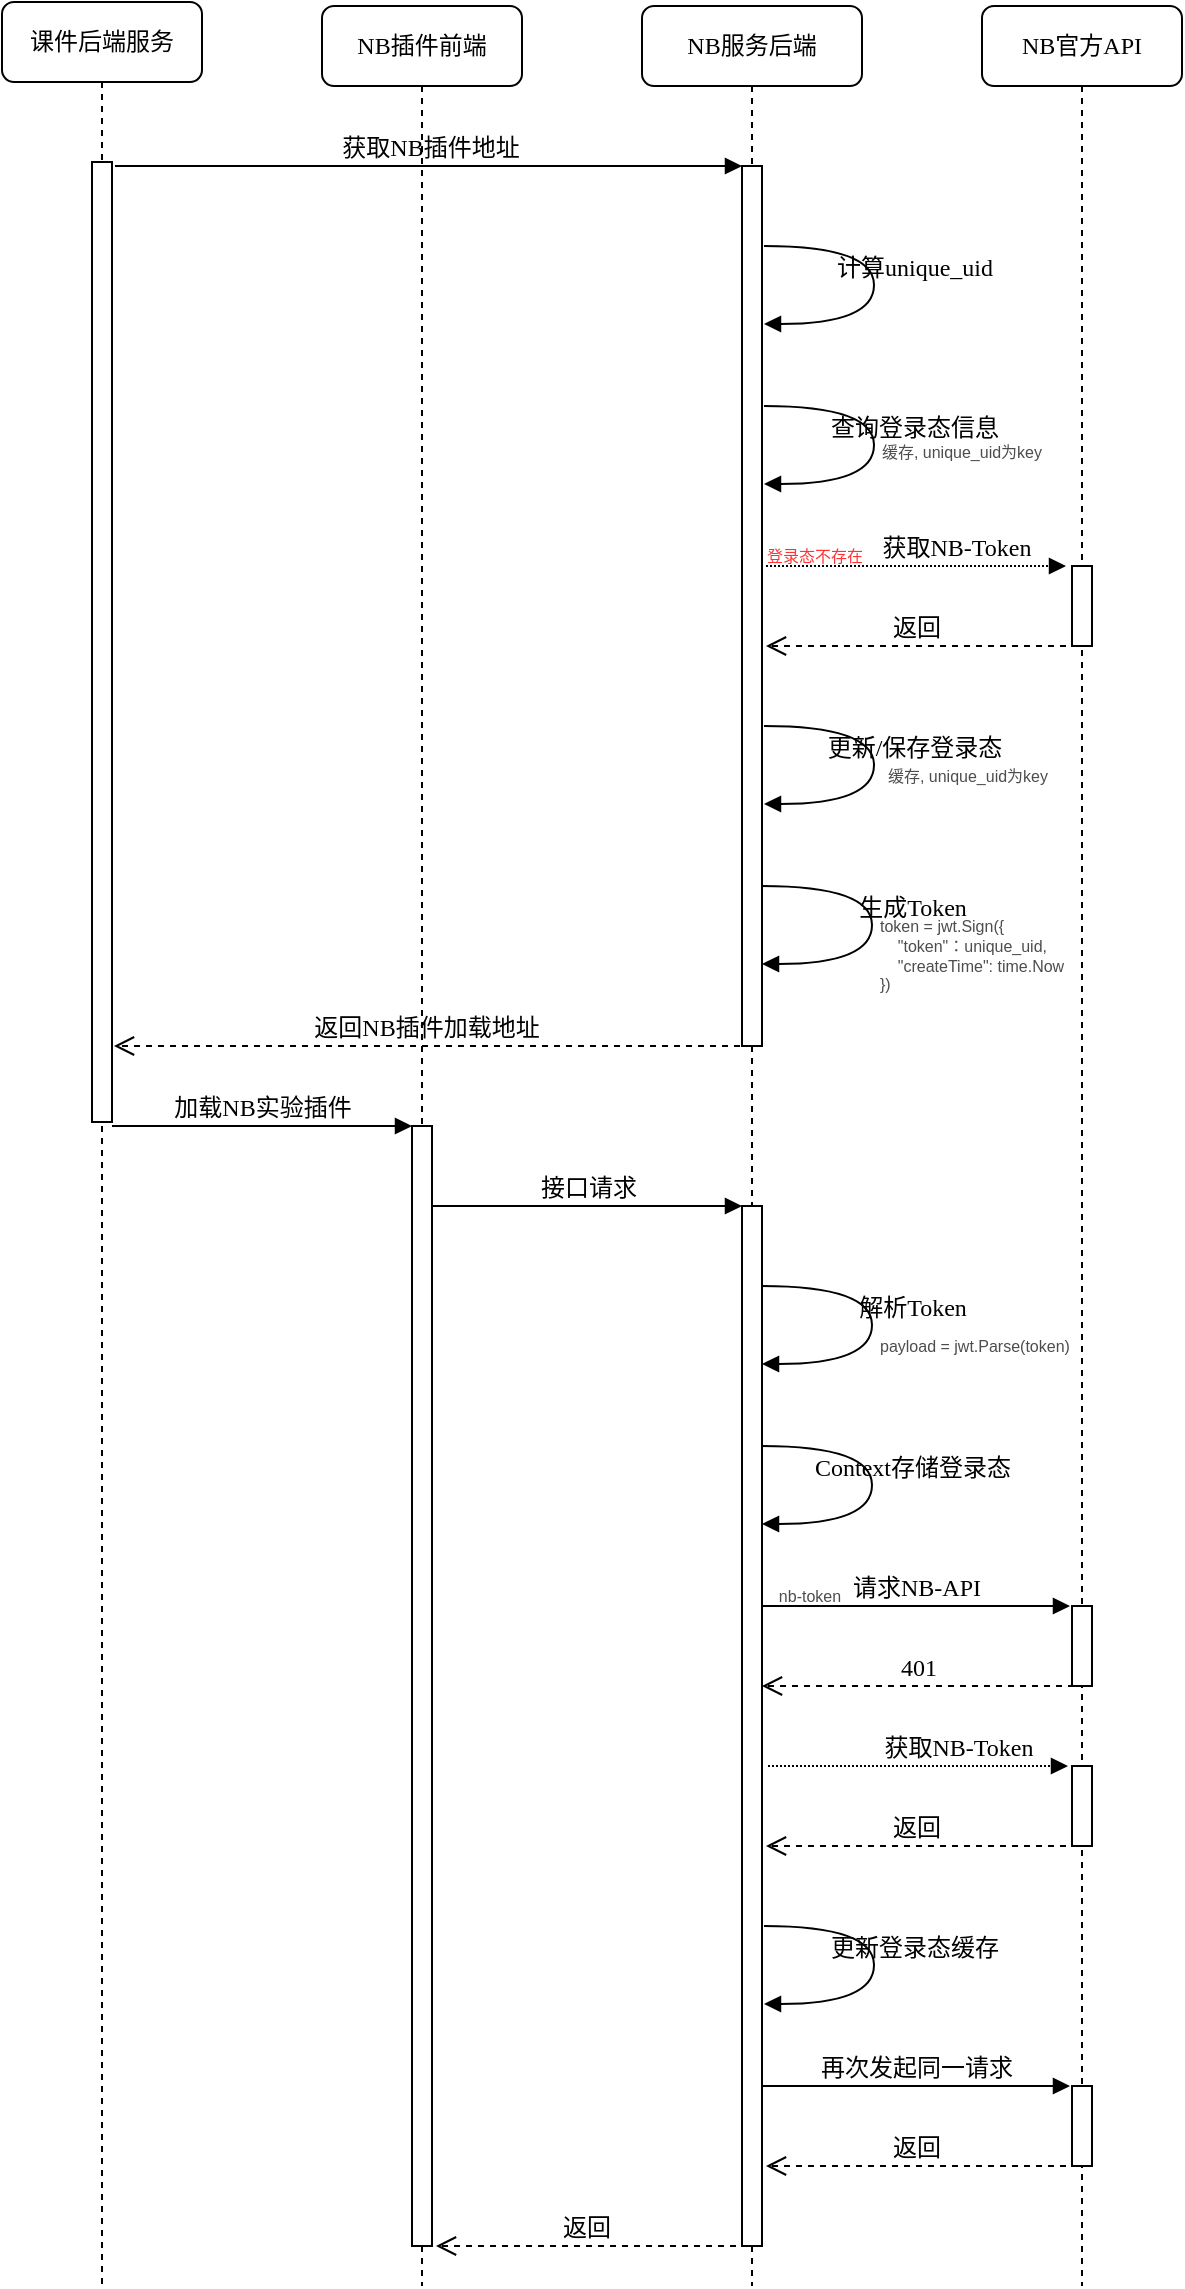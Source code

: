 <mxfile version="24.7.7">
  <diagram name="第 1 页" id="R11ki24l0IiZ1_yi1Dwo">
    <mxGraphModel dx="840" dy="496" grid="1" gridSize="10" guides="1" tooltips="1" connect="1" arrows="1" fold="1" page="1" pageScale="1" pageWidth="827" pageHeight="1169" math="0" shadow="0">
      <root>
        <mxCell id="0" />
        <mxCell id="1" parent="0" />
        <mxCell id="tGxa9McU4CZV0gH0aVvl-40" value="课件后端服务" style="shape=umlLifeline;perimeter=lifelinePerimeter;whiteSpace=wrap;html=1;container=1;collapsible=0;recursiveResize=0;outlineConnect=0;rounded=1;shadow=0;comic=0;labelBackgroundColor=none;strokeWidth=1;fontFamily=Verdana;fontSize=12;align=center;" vertex="1" parent="1">
          <mxGeometry x="400" y="78" width="100" height="1142" as="geometry" />
        </mxCell>
        <mxCell id="tGxa9McU4CZV0gH0aVvl-41" value="" style="html=1;points=[];perimeter=orthogonalPerimeter;rounded=0;shadow=0;comic=0;labelBackgroundColor=none;strokeWidth=1;fontFamily=Verdana;fontSize=12;align=center;" vertex="1" parent="tGxa9McU4CZV0gH0aVvl-40">
          <mxGeometry x="45" y="80" width="10" height="480" as="geometry" />
        </mxCell>
        <mxCell id="tGxa9McU4CZV0gH0aVvl-43" value="NB插件前端" style="shape=umlLifeline;perimeter=lifelinePerimeter;whiteSpace=wrap;html=1;container=1;collapsible=0;recursiveResize=0;outlineConnect=0;rounded=1;shadow=0;comic=0;labelBackgroundColor=none;strokeWidth=1;fontFamily=Verdana;fontSize=12;align=center;" vertex="1" parent="1">
          <mxGeometry x="560" y="80" width="100" height="1140" as="geometry" />
        </mxCell>
        <mxCell id="tGxa9McU4CZV0gH0aVvl-122" value="" style="html=1;points=[];perimeter=orthogonalPerimeter;rounded=0;shadow=0;comic=0;labelBackgroundColor=none;strokeWidth=1;fontFamily=Verdana;fontSize=12;align=center;" vertex="1" parent="tGxa9McU4CZV0gH0aVvl-43">
          <mxGeometry x="45" y="560" width="10" height="560" as="geometry" />
        </mxCell>
        <mxCell id="tGxa9McU4CZV0gH0aVvl-52" value="NB服务后端" style="shape=umlLifeline;perimeter=lifelinePerimeter;whiteSpace=wrap;html=1;container=1;collapsible=0;recursiveResize=0;outlineConnect=0;rounded=1;shadow=0;comic=0;labelBackgroundColor=none;strokeWidth=1;fontFamily=Verdana;fontSize=12;align=center;" vertex="1" parent="1">
          <mxGeometry x="720" y="80" width="110" height="1140" as="geometry" />
        </mxCell>
        <mxCell id="tGxa9McU4CZV0gH0aVvl-53" value="" style="html=1;points=[];perimeter=orthogonalPerimeter;rounded=0;shadow=0;comic=0;labelBackgroundColor=none;strokeWidth=1;fontFamily=Verdana;fontSize=12;align=center;" vertex="1" parent="tGxa9McU4CZV0gH0aVvl-52">
          <mxGeometry x="50" y="80" width="10" height="440" as="geometry" />
        </mxCell>
        <mxCell id="tGxa9McU4CZV0gH0aVvl-54" value="" style="html=1;points=[];perimeter=orthogonalPerimeter;rounded=0;shadow=0;comic=0;labelBackgroundColor=none;strokeWidth=1;fontFamily=Verdana;fontSize=12;align=center;" vertex="1" parent="tGxa9McU4CZV0gH0aVvl-52">
          <mxGeometry x="50" y="600" width="10" height="520" as="geometry" />
        </mxCell>
        <mxCell id="tGxa9McU4CZV0gH0aVvl-117" value="登录态不存在" style="text;html=1;align=center;verticalAlign=middle;whiteSpace=wrap;rounded=0;fontSize=8;fontColor=#FF3333;" vertex="1" parent="tGxa9McU4CZV0gH0aVvl-52">
          <mxGeometry x="60" y="270" width="53" height="10" as="geometry" />
        </mxCell>
        <mxCell id="tGxa9McU4CZV0gH0aVvl-127" value="nb-token" style="text;html=1;align=center;verticalAlign=middle;whiteSpace=wrap;rounded=0;fontSize=8;fontColor=#4D4D4D;" vertex="1" parent="tGxa9McU4CZV0gH0aVvl-52">
          <mxGeometry x="59" y="790" width="50" height="10" as="geometry" />
        </mxCell>
        <mxCell id="tGxa9McU4CZV0gH0aVvl-58" value="NB官方API" style="shape=umlLifeline;perimeter=lifelinePerimeter;whiteSpace=wrap;html=1;container=1;collapsible=0;recursiveResize=0;outlineConnect=0;rounded=1;shadow=0;comic=0;labelBackgroundColor=none;strokeWidth=1;fontFamily=Verdana;fontSize=12;align=center;" vertex="1" parent="1">
          <mxGeometry x="890" y="80" width="100" height="1140" as="geometry" />
        </mxCell>
        <mxCell id="tGxa9McU4CZV0gH0aVvl-59" value="" style="html=1;points=[];perimeter=orthogonalPerimeter;rounded=0;shadow=0;comic=0;labelBackgroundColor=none;strokeWidth=1;fontFamily=Verdana;fontSize=12;align=center;" vertex="1" parent="tGxa9McU4CZV0gH0aVvl-58">
          <mxGeometry x="45" y="280" width="10" height="40" as="geometry" />
        </mxCell>
        <mxCell id="tGxa9McU4CZV0gH0aVvl-61" value="请求NB-API" style="html=1;verticalAlign=bottom;endArrow=block;entryX=0;entryY=0;labelBackgroundColor=none;fontFamily=Verdana;fontSize=12;edgeStyle=elbowEdgeStyle;elbow=vertical;" edge="1" parent="tGxa9McU4CZV0gH0aVvl-58">
          <mxGeometry relative="1" as="geometry">
            <mxPoint x="-110" y="800" as="sourcePoint" />
            <mxPoint x="44" y="800" as="targetPoint" />
          </mxGeometry>
        </mxCell>
        <mxCell id="tGxa9McU4CZV0gH0aVvl-62" value="401" style="html=1;verticalAlign=bottom;endArrow=open;dashed=1;endSize=8;labelBackgroundColor=none;fontFamily=Verdana;fontSize=12;edgeStyle=elbowEdgeStyle;elbow=vertical;" edge="1" parent="tGxa9McU4CZV0gH0aVvl-58">
          <mxGeometry x="-0.003" relative="1" as="geometry">
            <mxPoint x="-110" y="840" as="targetPoint" />
            <Array as="points" />
            <mxPoint x="46" y="840" as="sourcePoint" />
            <mxPoint as="offset" />
          </mxGeometry>
        </mxCell>
        <mxCell id="tGxa9McU4CZV0gH0aVvl-63" value="" style="html=1;points=[];perimeter=orthogonalPerimeter;rounded=0;shadow=0;comic=0;labelBackgroundColor=none;strokeWidth=1;fontFamily=Verdana;fontSize=12;align=center;" vertex="1" parent="tGxa9McU4CZV0gH0aVvl-58">
          <mxGeometry x="45" y="800" width="10" height="40" as="geometry" />
        </mxCell>
        <mxCell id="tGxa9McU4CZV0gH0aVvl-120" value="缓存, unique_uid为key" style="text;html=1;align=center;verticalAlign=middle;whiteSpace=wrap;rounded=0;fontSize=8;fontColor=#4D4D4D;" vertex="1" parent="tGxa9McU4CZV0gH0aVvl-58">
          <mxGeometry x="-50" y="380" width="86" height="10" as="geometry" />
        </mxCell>
        <mxCell id="tGxa9McU4CZV0gH0aVvl-128" value="" style="html=1;points=[];perimeter=orthogonalPerimeter;rounded=0;shadow=0;comic=0;labelBackgroundColor=none;strokeWidth=1;fontFamily=Verdana;fontSize=12;align=center;" vertex="1" parent="tGxa9McU4CZV0gH0aVvl-58">
          <mxGeometry x="45" y="880" width="10" height="40" as="geometry" />
        </mxCell>
        <mxCell id="tGxa9McU4CZV0gH0aVvl-129" value="获取NB-Token" style="html=1;verticalAlign=bottom;endArrow=block;labelBackgroundColor=none;fontFamily=Verdana;fontSize=12;edgeStyle=elbowEdgeStyle;elbow=vertical;dashed=1;dashPattern=1 1;" edge="1" parent="tGxa9McU4CZV0gH0aVvl-58">
          <mxGeometry x="0.267" relative="1" as="geometry">
            <mxPoint x="-107" y="880" as="sourcePoint" />
            <Array as="points">
              <mxPoint x="-52" y="880" />
              <mxPoint x="-42" y="940" />
              <mxPoint x="-2" y="950" />
              <mxPoint x="-22" y="910" />
              <mxPoint x="-102" y="800" />
            </Array>
            <mxPoint x="43" y="880" as="targetPoint" />
            <mxPoint as="offset" />
          </mxGeometry>
        </mxCell>
        <mxCell id="tGxa9McU4CZV0gH0aVvl-130" value="返回" style="html=1;verticalAlign=bottom;endArrow=open;dashed=1;endSize=8;labelBackgroundColor=none;fontFamily=Verdana;fontSize=12;edgeStyle=elbowEdgeStyle;elbow=vertical;" edge="1" parent="tGxa9McU4CZV0gH0aVvl-58">
          <mxGeometry x="0.003" relative="1" as="geometry">
            <mxPoint x="-108" y="920" as="targetPoint" />
            <Array as="points" />
            <mxPoint x="42" y="920" as="sourcePoint" />
            <mxPoint as="offset" />
          </mxGeometry>
        </mxCell>
        <mxCell id="tGxa9McU4CZV0gH0aVvl-133" value="" style="html=1;points=[];perimeter=orthogonalPerimeter;rounded=0;shadow=0;comic=0;labelBackgroundColor=none;strokeWidth=1;fontFamily=Verdana;fontSize=12;align=center;" vertex="1" parent="tGxa9McU4CZV0gH0aVvl-58">
          <mxGeometry x="45" y="1040" width="10" height="40" as="geometry" />
        </mxCell>
        <mxCell id="tGxa9McU4CZV0gH0aVvl-134" value="返回" style="html=1;verticalAlign=bottom;endArrow=open;dashed=1;endSize=8;labelBackgroundColor=none;fontFamily=Verdana;fontSize=12;edgeStyle=elbowEdgeStyle;elbow=vertical;" edge="1" parent="tGxa9McU4CZV0gH0aVvl-58">
          <mxGeometry x="0.003" relative="1" as="geometry">
            <mxPoint x="-108" y="1080" as="targetPoint" />
            <Array as="points" />
            <mxPoint x="42" y="1080" as="sourcePoint" />
            <mxPoint as="offset" />
          </mxGeometry>
        </mxCell>
        <mxCell id="tGxa9McU4CZV0gH0aVvl-67" value="计算unique_uid" style="html=1;verticalAlign=bottom;endArrow=block;labelBackgroundColor=none;fontFamily=Verdana;fontSize=12;elbow=vertical;edgeStyle=orthogonalEdgeStyle;curved=1;exitX=1.038;exitY=0.345;exitPerimeter=0;entryX=1.027;entryY=0.831;entryDx=0;entryDy=0;entryPerimeter=0;" edge="1" parent="1">
          <mxGeometry x="0.007" y="20" relative="1" as="geometry">
            <mxPoint x="781" y="200" as="sourcePoint" />
            <mxPoint x="781" y="239" as="targetPoint" />
            <Array as="points">
              <mxPoint x="836" y="200" />
              <mxPoint x="836" y="239" />
            </Array>
            <mxPoint as="offset" />
          </mxGeometry>
        </mxCell>
        <mxCell id="tGxa9McU4CZV0gH0aVvl-68" value="获取NB-Token" style="html=1;verticalAlign=bottom;endArrow=block;labelBackgroundColor=none;fontFamily=Verdana;fontSize=12;edgeStyle=elbowEdgeStyle;elbow=vertical;dashed=1;dashPattern=1 1;" edge="1" parent="1">
          <mxGeometry x="0.267" relative="1" as="geometry">
            <mxPoint x="782" y="360" as="sourcePoint" />
            <Array as="points">
              <mxPoint x="837" y="360" />
              <mxPoint x="847" y="420" />
              <mxPoint x="887" y="430" />
              <mxPoint x="867" y="390" />
              <mxPoint x="787" y="280" />
            </Array>
            <mxPoint x="932" y="360" as="targetPoint" />
            <mxPoint as="offset" />
          </mxGeometry>
        </mxCell>
        <mxCell id="tGxa9McU4CZV0gH0aVvl-69" value="返回" style="html=1;verticalAlign=bottom;endArrow=open;dashed=1;endSize=8;labelBackgroundColor=none;fontFamily=Verdana;fontSize=12;edgeStyle=elbowEdgeStyle;elbow=vertical;" edge="1" parent="1">
          <mxGeometry x="0.003" relative="1" as="geometry">
            <mxPoint x="782" y="400.0" as="targetPoint" />
            <Array as="points" />
            <mxPoint x="932" y="400.0" as="sourcePoint" />
            <mxPoint as="offset" />
          </mxGeometry>
        </mxCell>
        <mxCell id="tGxa9McU4CZV0gH0aVvl-70" value="更新/保存登录态" style="html=1;verticalAlign=bottom;endArrow=block;labelBackgroundColor=none;fontFamily=Verdana;fontSize=12;elbow=vertical;edgeStyle=orthogonalEdgeStyle;curved=1;exitX=1.038;exitY=0.345;exitPerimeter=0;entryX=1.027;entryY=0.831;entryDx=0;entryDy=0;entryPerimeter=0;" edge="1" parent="1">
          <mxGeometry x="0.007" y="20" relative="1" as="geometry">
            <mxPoint x="781" y="440" as="sourcePoint" />
            <mxPoint x="781" y="479" as="targetPoint" />
            <Array as="points">
              <mxPoint x="836" y="440" />
              <mxPoint x="836" y="479" />
            </Array>
            <mxPoint as="offset" />
          </mxGeometry>
        </mxCell>
        <mxCell id="tGxa9McU4CZV0gH0aVvl-71" value="返回NB插件加载地址" style="html=1;verticalAlign=bottom;endArrow=open;dashed=1;endSize=8;labelBackgroundColor=none;fontFamily=Verdana;fontSize=12;edgeStyle=elbowEdgeStyle;elbow=vertical;" edge="1" parent="1">
          <mxGeometry x="0.003" relative="1" as="geometry">
            <mxPoint x="456" y="600" as="targetPoint" />
            <Array as="points" />
            <mxPoint x="769" y="600" as="sourcePoint" />
            <mxPoint as="offset" />
          </mxGeometry>
        </mxCell>
        <mxCell id="tGxa9McU4CZV0gH0aVvl-76" value="接口请求" style="html=1;verticalAlign=bottom;endArrow=block;entryX=0;entryY=0;labelBackgroundColor=none;fontFamily=Verdana;fontSize=12;edgeStyle=elbowEdgeStyle;elbow=vertical;" edge="1" parent="1">
          <mxGeometry relative="1" as="geometry">
            <mxPoint x="615" y="680" as="sourcePoint" />
            <mxPoint x="770" y="680" as="targetPoint" />
          </mxGeometry>
        </mxCell>
        <mxCell id="tGxa9McU4CZV0gH0aVvl-44" value="获取NB插件地址" style="html=1;verticalAlign=bottom;endArrow=block;labelBackgroundColor=none;fontFamily=Verdana;fontSize=12;edgeStyle=elbowEdgeStyle;elbow=vertical;" edge="1" parent="1">
          <mxGeometry x="0.002" relative="1" as="geometry">
            <mxPoint x="456.5" y="160" as="sourcePoint" />
            <mxPoint x="770" y="160" as="targetPoint" />
            <mxPoint as="offset" />
          </mxGeometry>
        </mxCell>
        <mxCell id="tGxa9McU4CZV0gH0aVvl-116" value="查询登录态信息" style="html=1;verticalAlign=bottom;endArrow=block;labelBackgroundColor=none;fontFamily=Verdana;fontSize=12;elbow=vertical;edgeStyle=orthogonalEdgeStyle;curved=1;exitX=1.038;exitY=0.345;exitPerimeter=0;entryX=1.027;entryY=0.831;entryDx=0;entryDy=0;entryPerimeter=0;" edge="1" parent="1">
          <mxGeometry x="0.007" y="20" relative="1" as="geometry">
            <mxPoint x="781" y="280" as="sourcePoint" />
            <mxPoint x="781" y="319" as="targetPoint" />
            <Array as="points">
              <mxPoint x="836" y="280" />
              <mxPoint x="836" y="319" />
            </Array>
            <mxPoint as="offset" />
          </mxGeometry>
        </mxCell>
        <mxCell id="tGxa9McU4CZV0gH0aVvl-118" value="生成Token" style="html=1;verticalAlign=bottom;endArrow=block;labelBackgroundColor=none;fontFamily=Verdana;fontSize=12;elbow=vertical;edgeStyle=orthogonalEdgeStyle;curved=1;exitX=1.038;exitY=0.345;exitPerimeter=0;entryX=1.027;entryY=0.831;entryDx=0;entryDy=0;entryPerimeter=0;" edge="1" parent="1">
          <mxGeometry x="0.007" y="20" relative="1" as="geometry">
            <mxPoint x="780" y="520" as="sourcePoint" />
            <mxPoint x="780" y="559" as="targetPoint" />
            <Array as="points">
              <mxPoint x="835" y="520" />
              <mxPoint x="835" y="559" />
            </Array>
            <mxPoint as="offset" />
          </mxGeometry>
        </mxCell>
        <mxCell id="tGxa9McU4CZV0gH0aVvl-119" value="缓存, unique_uid为key" style="text;html=1;align=center;verticalAlign=middle;whiteSpace=wrap;rounded=0;fontSize=8;fontColor=#4D4D4D;" vertex="1" parent="1">
          <mxGeometry x="837" y="298" width="86" height="10" as="geometry" />
        </mxCell>
        <mxCell id="tGxa9McU4CZV0gH0aVvl-121" value="token = jwt.Sign({&lt;div&gt;&amp;nbsp; &amp;nbsp; &quot;token&quot;：unique_uid,&lt;/div&gt;&lt;div&gt;&amp;nbsp; &amp;nbsp; &quot;createTime&quot;: time.Now&lt;/div&gt;&lt;div&gt;})&lt;/div&gt;" style="text;html=1;align=left;verticalAlign=middle;whiteSpace=wrap;rounded=0;fontSize=8;fontColor=#4D4D4D;" vertex="1" parent="1">
          <mxGeometry x="837" y="540" width="103" height="30" as="geometry" />
        </mxCell>
        <mxCell id="tGxa9McU4CZV0gH0aVvl-123" value="加载NB实验插件" style="html=1;verticalAlign=bottom;endArrow=block;entryX=0;entryY=0;labelBackgroundColor=none;fontFamily=Verdana;fontSize=12;edgeStyle=elbowEdgeStyle;elbow=vertical;" edge="1" parent="1">
          <mxGeometry relative="1" as="geometry">
            <mxPoint x="455" y="640" as="sourcePoint" />
            <mxPoint x="605" y="640" as="targetPoint" />
          </mxGeometry>
        </mxCell>
        <mxCell id="tGxa9McU4CZV0gH0aVvl-124" value="解析Token" style="html=1;verticalAlign=bottom;endArrow=block;labelBackgroundColor=none;fontFamily=Verdana;fontSize=12;elbow=vertical;edgeStyle=orthogonalEdgeStyle;curved=1;exitX=1.038;exitY=0.345;exitPerimeter=0;entryX=1.027;entryY=0.831;entryDx=0;entryDy=0;entryPerimeter=0;" edge="1" parent="1">
          <mxGeometry x="0.007" y="20" relative="1" as="geometry">
            <mxPoint x="780" y="720" as="sourcePoint" />
            <mxPoint x="780" y="759" as="targetPoint" />
            <Array as="points">
              <mxPoint x="835" y="720" />
              <mxPoint x="835" y="759" />
            </Array>
            <mxPoint as="offset" />
          </mxGeometry>
        </mxCell>
        <mxCell id="tGxa9McU4CZV0gH0aVvl-125" value="payload = jwt.Parse(token&lt;span style=&quot;background-color: initial;&quot;&gt;)&lt;/span&gt;" style="text;html=1;align=left;verticalAlign=middle;whiteSpace=wrap;rounded=0;fontSize=8;fontColor=#4D4D4D;" vertex="1" parent="1">
          <mxGeometry x="837" y="740" width="103" height="20" as="geometry" />
        </mxCell>
        <mxCell id="tGxa9McU4CZV0gH0aVvl-126" value="Context存储登录态" style="html=1;verticalAlign=bottom;endArrow=block;labelBackgroundColor=none;fontFamily=Verdana;fontSize=12;elbow=vertical;edgeStyle=orthogonalEdgeStyle;curved=1;exitX=1.038;exitY=0.345;exitPerimeter=0;entryX=1.027;entryY=0.831;entryDx=0;entryDy=0;entryPerimeter=0;" edge="1" parent="1">
          <mxGeometry x="0.007" y="20" relative="1" as="geometry">
            <mxPoint x="780" y="800" as="sourcePoint" />
            <mxPoint x="780" y="839" as="targetPoint" />
            <Array as="points">
              <mxPoint x="835" y="800" />
              <mxPoint x="835" y="839" />
            </Array>
            <mxPoint as="offset" />
          </mxGeometry>
        </mxCell>
        <mxCell id="tGxa9McU4CZV0gH0aVvl-131" value="更新登录态缓存" style="html=1;verticalAlign=bottom;endArrow=block;labelBackgroundColor=none;fontFamily=Verdana;fontSize=12;elbow=vertical;edgeStyle=orthogonalEdgeStyle;curved=1;exitX=1.038;exitY=0.345;exitPerimeter=0;entryX=1.027;entryY=0.831;entryDx=0;entryDy=0;entryPerimeter=0;" edge="1" parent="1">
          <mxGeometry x="0.007" y="20" relative="1" as="geometry">
            <mxPoint x="781" y="1040" as="sourcePoint" />
            <mxPoint x="781" y="1079" as="targetPoint" />
            <Array as="points">
              <mxPoint x="836" y="1040" />
              <mxPoint x="836" y="1079" />
            </Array>
            <mxPoint as="offset" />
          </mxGeometry>
        </mxCell>
        <mxCell id="tGxa9McU4CZV0gH0aVvl-132" value="再次发起同一请求" style="html=1;verticalAlign=bottom;endArrow=block;entryX=0;entryY=0;labelBackgroundColor=none;fontFamily=Verdana;fontSize=12;edgeStyle=elbowEdgeStyle;elbow=vertical;" edge="1" parent="1">
          <mxGeometry relative="1" as="geometry">
            <mxPoint x="780" y="1120" as="sourcePoint" />
            <mxPoint x="934" y="1120" as="targetPoint" />
          </mxGeometry>
        </mxCell>
        <mxCell id="tGxa9McU4CZV0gH0aVvl-135" value="返回" style="html=1;verticalAlign=bottom;endArrow=open;dashed=1;endSize=8;labelBackgroundColor=none;fontFamily=Verdana;fontSize=12;edgeStyle=elbowEdgeStyle;elbow=vertical;" edge="1" parent="1">
          <mxGeometry x="0.003" relative="1" as="geometry">
            <mxPoint x="617" y="1200" as="targetPoint" />
            <Array as="points" />
            <mxPoint x="767" y="1200" as="sourcePoint" />
            <mxPoint as="offset" />
          </mxGeometry>
        </mxCell>
      </root>
    </mxGraphModel>
  </diagram>
</mxfile>
